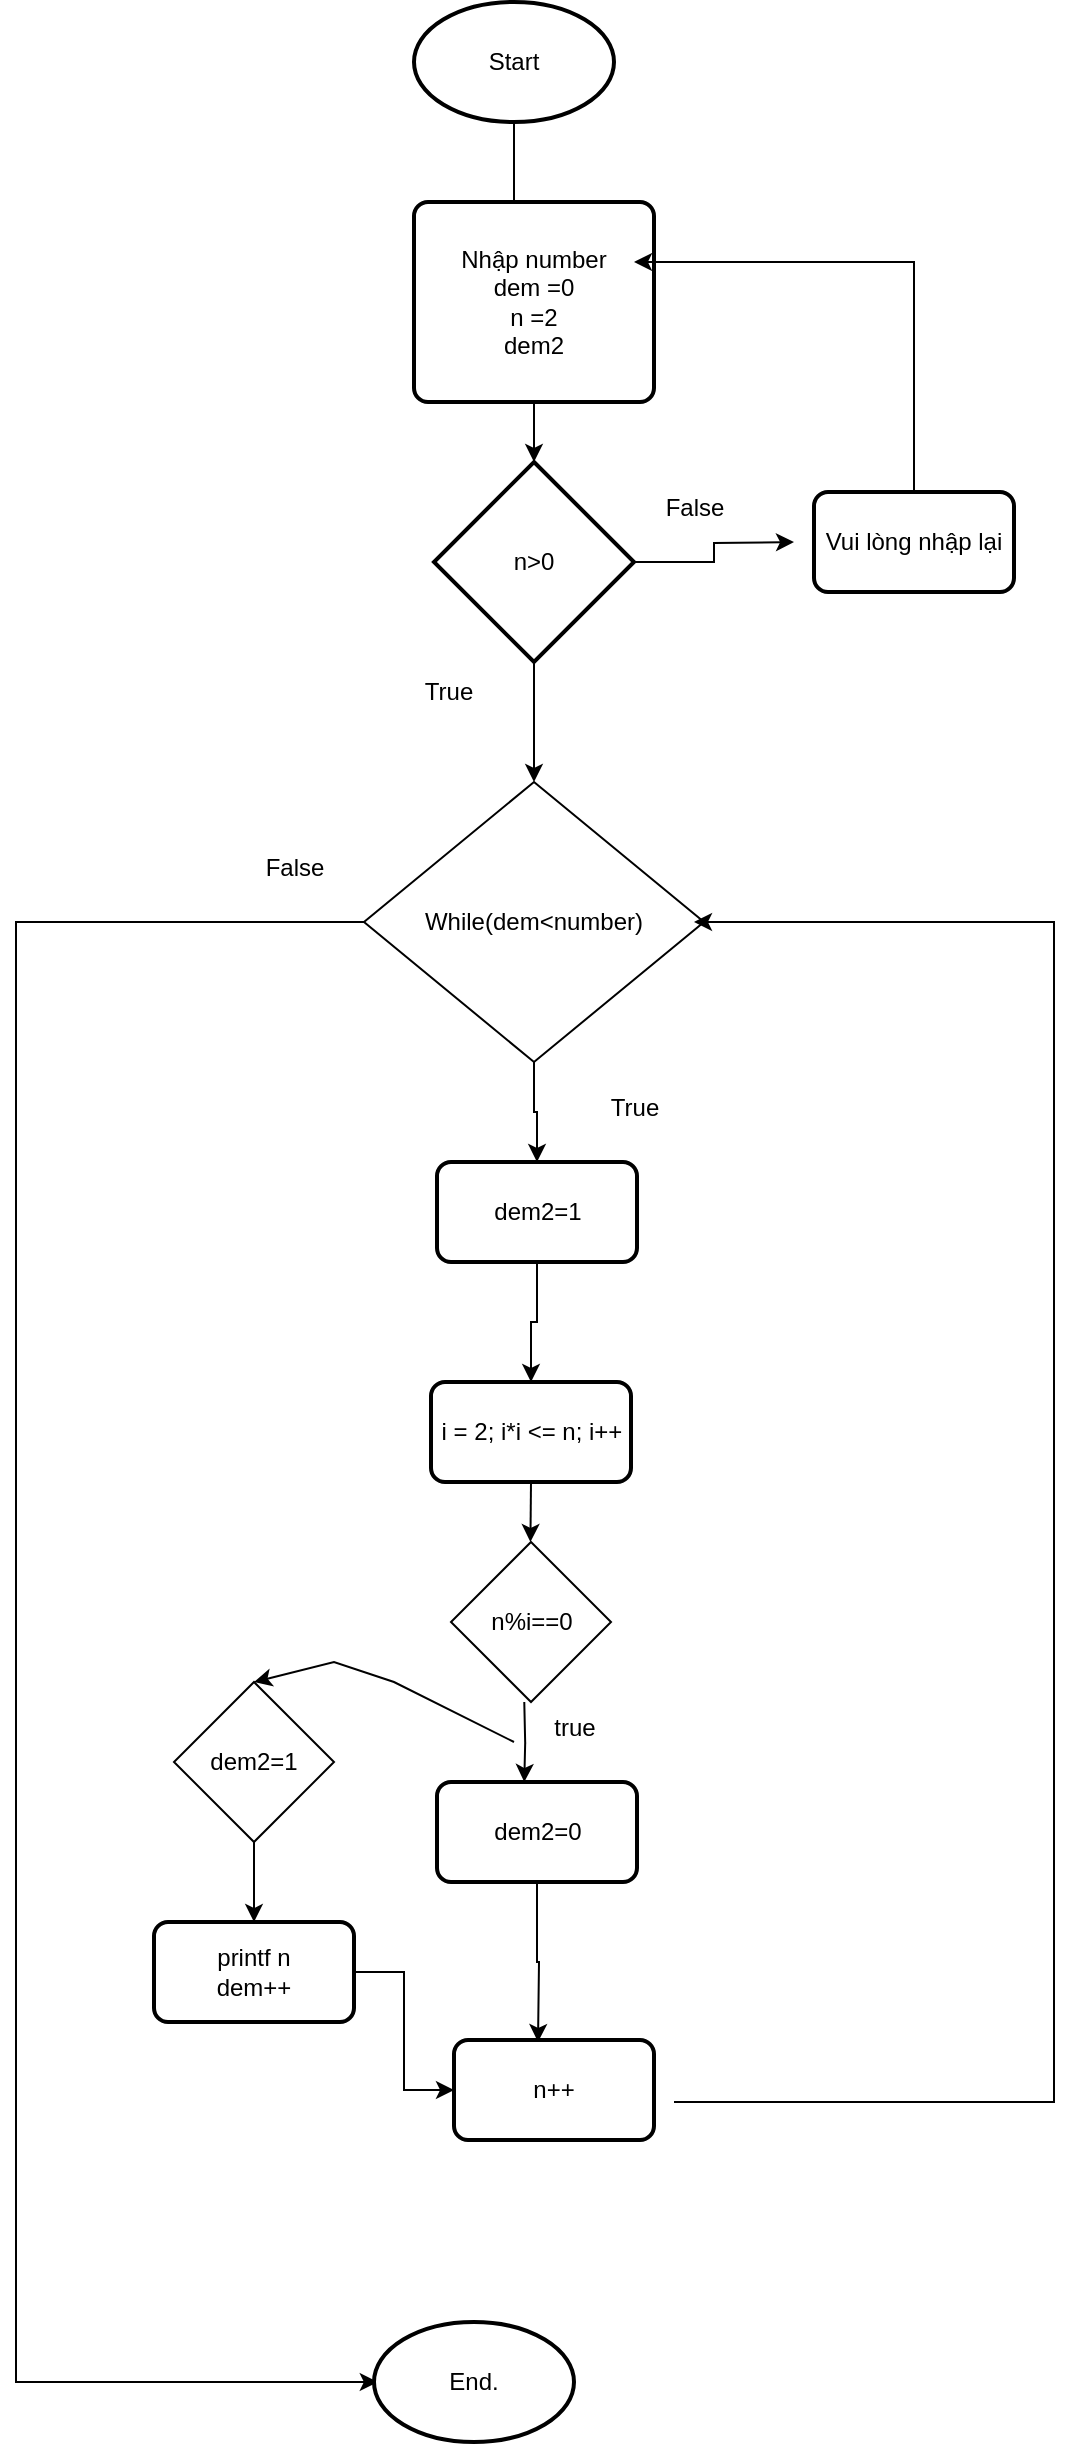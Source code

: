 <mxfile version="25.0.2">
  <diagram name="Trang-1" id="FzwDL3OaJj-S1XqCsA5K">
    <mxGraphModel dx="2307" dy="934" grid="1" gridSize="10" guides="1" tooltips="1" connect="1" arrows="1" fold="1" page="1" pageScale="1" pageWidth="827" pageHeight="1169" math="0" shadow="0">
      <root>
        <mxCell id="0" />
        <mxCell id="1" parent="0" />
        <mxCell id="eAIrChh5NBSyCNev4m4I-1" style="edgeStyle=orthogonalEdgeStyle;rounded=0;orthogonalLoop=1;jettySize=auto;html=1;exitX=0.5;exitY=1;exitDx=0;exitDy=0;exitPerimeter=0;" edge="1" parent="1" source="eAIrChh5NBSyCNev4m4I-2">
          <mxGeometry relative="1" as="geometry">
            <mxPoint x="-462.471" y="210" as="targetPoint" />
            <Array as="points">
              <mxPoint x="-460" y="210" />
            </Array>
          </mxGeometry>
        </mxCell>
        <mxCell id="eAIrChh5NBSyCNev4m4I-2" value="Start" style="strokeWidth=2;html=1;shape=mxgraph.flowchart.start_1;whiteSpace=wrap;" vertex="1" parent="1">
          <mxGeometry x="-510" y="100" width="100" height="60" as="geometry" />
        </mxCell>
        <mxCell id="eAIrChh5NBSyCNev4m4I-4" style="edgeStyle=orthogonalEdgeStyle;rounded=0;orthogonalLoop=1;jettySize=auto;html=1;exitX=0.5;exitY=1;exitDx=0;exitDy=0;" edge="1" parent="1" source="eAIrChh5NBSyCNev4m4I-5" target="eAIrChh5NBSyCNev4m4I-8">
          <mxGeometry relative="1" as="geometry">
            <mxPoint x="-460.118" y="320" as="targetPoint" />
          </mxGeometry>
        </mxCell>
        <mxCell id="eAIrChh5NBSyCNev4m4I-5" value="Nhập number&lt;div&gt;dem =0&lt;/div&gt;&lt;div&gt;n =2&lt;/div&gt;&lt;div&gt;dem2&lt;/div&gt;" style="rounded=1;whiteSpace=wrap;html=1;absoluteArcSize=1;arcSize=14;strokeWidth=2;" vertex="1" parent="1">
          <mxGeometry x="-510" y="200" width="120" height="100" as="geometry" />
        </mxCell>
        <mxCell id="eAIrChh5NBSyCNev4m4I-6" style="edgeStyle=orthogonalEdgeStyle;rounded=0;orthogonalLoop=1;jettySize=auto;html=1;exitX=1;exitY=0.5;exitDx=0;exitDy=0;exitPerimeter=0;" edge="1" parent="1" source="eAIrChh5NBSyCNev4m4I-8">
          <mxGeometry relative="1" as="geometry">
            <mxPoint x="-320" y="370" as="targetPoint" />
          </mxGeometry>
        </mxCell>
        <mxCell id="eAIrChh5NBSyCNev4m4I-33" style="edgeStyle=orthogonalEdgeStyle;rounded=0;orthogonalLoop=1;jettySize=auto;html=1;exitX=0.5;exitY=1;exitDx=0;exitDy=0;exitPerimeter=0;entryX=0.5;entryY=0;entryDx=0;entryDy=0;" edge="1" parent="1" source="eAIrChh5NBSyCNev4m4I-8" target="eAIrChh5NBSyCNev4m4I-32">
          <mxGeometry relative="1" as="geometry" />
        </mxCell>
        <mxCell id="eAIrChh5NBSyCNev4m4I-8" value="n&amp;gt;0" style="strokeWidth=2;html=1;shape=mxgraph.flowchart.decision;whiteSpace=wrap;" vertex="1" parent="1">
          <mxGeometry x="-499.998" y="330" width="100" height="100" as="geometry" />
        </mxCell>
        <mxCell id="eAIrChh5NBSyCNev4m4I-9" value="False" style="text;html=1;align=center;verticalAlign=middle;resizable=0;points=[];autosize=1;strokeColor=none;fillColor=none;" vertex="1" parent="1">
          <mxGeometry x="-395" y="338" width="50" height="30" as="geometry" />
        </mxCell>
        <mxCell id="eAIrChh5NBSyCNev4m4I-10" value="True" style="text;html=1;align=center;verticalAlign=middle;resizable=0;points=[];autosize=1;strokeColor=none;fillColor=none;" vertex="1" parent="1">
          <mxGeometry x="-518.5" y="430" width="50" height="30" as="geometry" />
        </mxCell>
        <mxCell id="eAIrChh5NBSyCNev4m4I-11" style="edgeStyle=orthogonalEdgeStyle;rounded=0;orthogonalLoop=1;jettySize=auto;html=1;exitX=0.5;exitY=0;exitDx=0;exitDy=0;" edge="1" parent="1" source="eAIrChh5NBSyCNev4m4I-12">
          <mxGeometry relative="1" as="geometry">
            <mxPoint x="-400" y="230" as="targetPoint" />
            <Array as="points">
              <mxPoint x="-260" y="230" />
            </Array>
          </mxGeometry>
        </mxCell>
        <mxCell id="eAIrChh5NBSyCNev4m4I-12" value="Vui lòng nhập lại" style="rounded=1;whiteSpace=wrap;html=1;absoluteArcSize=1;arcSize=14;strokeWidth=2;" vertex="1" parent="1">
          <mxGeometry x="-310" y="345" width="100" height="50" as="geometry" />
        </mxCell>
        <mxCell id="eAIrChh5NBSyCNev4m4I-38" style="edgeStyle=orthogonalEdgeStyle;rounded=0;orthogonalLoop=1;jettySize=auto;html=1;exitX=0.5;exitY=1;exitDx=0;exitDy=0;" edge="1" parent="1" source="eAIrChh5NBSyCNev4m4I-14">
          <mxGeometry relative="1" as="geometry">
            <mxPoint x="-451.786" y="870" as="targetPoint" />
          </mxGeometry>
        </mxCell>
        <mxCell id="eAIrChh5NBSyCNev4m4I-14" value="i = 2; i*i &amp;lt;= n; i++" style="rounded=1;whiteSpace=wrap;html=1;absoluteArcSize=1;arcSize=14;strokeWidth=2;" vertex="1" parent="1">
          <mxGeometry x="-501.5" y="790" width="100" height="50" as="geometry" />
        </mxCell>
        <mxCell id="eAIrChh5NBSyCNev4m4I-15" style="edgeStyle=orthogonalEdgeStyle;rounded=0;orthogonalLoop=1;jettySize=auto;html=1;exitX=0.5;exitY=1;exitDx=0;exitDy=0;" edge="1" parent="1">
          <mxGeometry relative="1" as="geometry">
            <mxPoint x="-454.86" y="990" as="targetPoint" />
            <mxPoint x="-454.86" y="950" as="sourcePoint" />
          </mxGeometry>
        </mxCell>
        <mxCell id="eAIrChh5NBSyCNev4m4I-46" style="edgeStyle=orthogonalEdgeStyle;rounded=0;orthogonalLoop=1;jettySize=auto;html=1;exitX=0.5;exitY=1;exitDx=0;exitDy=0;" edge="1" parent="1" source="eAIrChh5NBSyCNev4m4I-18">
          <mxGeometry relative="1" as="geometry">
            <mxPoint x="-448" y="1120" as="targetPoint" />
          </mxGeometry>
        </mxCell>
        <mxCell id="eAIrChh5NBSyCNev4m4I-18" value="dem2=0" style="rounded=1;whiteSpace=wrap;html=1;absoluteArcSize=1;arcSize=14;strokeWidth=2;" vertex="1" parent="1">
          <mxGeometry x="-498.5" y="990" width="100" height="50" as="geometry" />
        </mxCell>
        <mxCell id="eAIrChh5NBSyCNev4m4I-40" style="edgeStyle=orthogonalEdgeStyle;rounded=0;orthogonalLoop=1;jettySize=auto;html=1;exitX=0.5;exitY=1;exitDx=0;exitDy=0;" edge="1" parent="1" source="eAIrChh5NBSyCNev4m4I-32" target="eAIrChh5NBSyCNev4m4I-39">
          <mxGeometry relative="1" as="geometry" />
        </mxCell>
        <mxCell id="eAIrChh5NBSyCNev4m4I-50" style="edgeStyle=orthogonalEdgeStyle;rounded=0;orthogonalLoop=1;jettySize=auto;html=1;exitX=0;exitY=0.5;exitDx=0;exitDy=0;" edge="1" parent="1">
          <mxGeometry relative="1" as="geometry">
            <mxPoint x="-528.095" y="1290" as="targetPoint" />
            <mxPoint x="-535" y="560" as="sourcePoint" />
            <Array as="points">
              <mxPoint x="-709" y="560" />
              <mxPoint x="-709" y="1290" />
            </Array>
          </mxGeometry>
        </mxCell>
        <mxCell id="eAIrChh5NBSyCNev4m4I-32" value="While(dem&amp;lt;number)" style="rhombus;whiteSpace=wrap;html=1;" vertex="1" parent="1">
          <mxGeometry x="-535" y="490" width="170" height="140" as="geometry" />
        </mxCell>
        <mxCell id="eAIrChh5NBSyCNev4m4I-35" value="n%i==0" style="rhombus;whiteSpace=wrap;html=1;" vertex="1" parent="1">
          <mxGeometry x="-491.5" y="870" width="80" height="80" as="geometry" />
        </mxCell>
        <mxCell id="eAIrChh5NBSyCNev4m4I-41" style="edgeStyle=orthogonalEdgeStyle;rounded=0;orthogonalLoop=1;jettySize=auto;html=1;exitX=0.5;exitY=1;exitDx=0;exitDy=0;entryX=0.5;entryY=0;entryDx=0;entryDy=0;" edge="1" parent="1" source="eAIrChh5NBSyCNev4m4I-39" target="eAIrChh5NBSyCNev4m4I-14">
          <mxGeometry relative="1" as="geometry" />
        </mxCell>
        <mxCell id="eAIrChh5NBSyCNev4m4I-39" value="dem2=1" style="rounded=1;whiteSpace=wrap;html=1;absoluteArcSize=1;arcSize=14;strokeWidth=2;" vertex="1" parent="1">
          <mxGeometry x="-498.5" y="680" width="100" height="50" as="geometry" />
        </mxCell>
        <mxCell id="eAIrChh5NBSyCNev4m4I-42" value="" style="endArrow=classic;html=1;rounded=0;" edge="1" parent="1">
          <mxGeometry width="50" height="50" relative="1" as="geometry">
            <mxPoint x="-460" y="970" as="sourcePoint" />
            <mxPoint x="-590" y="940" as="targetPoint" />
            <Array as="points">
              <mxPoint x="-520" y="940" />
              <mxPoint x="-550" y="930" />
            </Array>
          </mxGeometry>
        </mxCell>
        <mxCell id="eAIrChh5NBSyCNev4m4I-45" style="edgeStyle=orthogonalEdgeStyle;rounded=0;orthogonalLoop=1;jettySize=auto;html=1;exitX=0.5;exitY=1;exitDx=0;exitDy=0;" edge="1" parent="1" source="eAIrChh5NBSyCNev4m4I-43">
          <mxGeometry relative="1" as="geometry">
            <mxPoint x="-590" y="1060" as="targetPoint" />
          </mxGeometry>
        </mxCell>
        <mxCell id="eAIrChh5NBSyCNev4m4I-43" value="dem2=1" style="rhombus;whiteSpace=wrap;html=1;" vertex="1" parent="1">
          <mxGeometry x="-630" y="940" width="80" height="80" as="geometry" />
        </mxCell>
        <mxCell id="eAIrChh5NBSyCNev4m4I-48" style="edgeStyle=orthogonalEdgeStyle;rounded=0;orthogonalLoop=1;jettySize=auto;html=1;exitX=1;exitY=0.5;exitDx=0;exitDy=0;entryX=0;entryY=0.5;entryDx=0;entryDy=0;" edge="1" parent="1" source="eAIrChh5NBSyCNev4m4I-44" target="eAIrChh5NBSyCNev4m4I-47">
          <mxGeometry relative="1" as="geometry">
            <mxPoint x="-510" y="1150" as="targetPoint" />
          </mxGeometry>
        </mxCell>
        <mxCell id="eAIrChh5NBSyCNev4m4I-44" value="printf n&lt;div&gt;dem++&lt;/div&gt;" style="rounded=1;whiteSpace=wrap;html=1;absoluteArcSize=1;arcSize=14;strokeWidth=2;" vertex="1" parent="1">
          <mxGeometry x="-640" y="1060" width="100" height="50" as="geometry" />
        </mxCell>
        <mxCell id="eAIrChh5NBSyCNev4m4I-49" style="edgeStyle=orthogonalEdgeStyle;rounded=0;orthogonalLoop=1;jettySize=auto;html=1;" edge="1" parent="1">
          <mxGeometry relative="1" as="geometry">
            <mxPoint x="-370" y="560" as="targetPoint" />
            <mxPoint x="-380" y="1150" as="sourcePoint" />
            <Array as="points">
              <mxPoint x="-190" y="1150" />
              <mxPoint x="-190" y="560" />
            </Array>
          </mxGeometry>
        </mxCell>
        <mxCell id="eAIrChh5NBSyCNev4m4I-47" value="n++" style="rounded=1;whiteSpace=wrap;html=1;absoluteArcSize=1;arcSize=14;strokeWidth=2;" vertex="1" parent="1">
          <mxGeometry x="-490" y="1119" width="100" height="50" as="geometry" />
        </mxCell>
        <mxCell id="eAIrChh5NBSyCNev4m4I-52" value="End." style="strokeWidth=2;html=1;shape=mxgraph.flowchart.start_1;whiteSpace=wrap;" vertex="1" parent="1">
          <mxGeometry x="-530" y="1260" width="100" height="60" as="geometry" />
        </mxCell>
        <mxCell id="eAIrChh5NBSyCNev4m4I-53" value="False" style="text;html=1;align=center;verticalAlign=middle;resizable=0;points=[];autosize=1;strokeColor=none;fillColor=none;" vertex="1" parent="1">
          <mxGeometry x="-595" y="518" width="50" height="30" as="geometry" />
        </mxCell>
        <mxCell id="eAIrChh5NBSyCNev4m4I-54" value="True" style="text;html=1;align=center;verticalAlign=middle;resizable=0;points=[];autosize=1;strokeColor=none;fillColor=none;" vertex="1" parent="1">
          <mxGeometry x="-425" y="638" width="50" height="30" as="geometry" />
        </mxCell>
        <mxCell id="eAIrChh5NBSyCNev4m4I-55" value="true" style="text;html=1;align=center;verticalAlign=middle;resizable=0;points=[];autosize=1;strokeColor=none;fillColor=none;" vertex="1" parent="1">
          <mxGeometry x="-450" y="948" width="40" height="30" as="geometry" />
        </mxCell>
      </root>
    </mxGraphModel>
  </diagram>
</mxfile>
